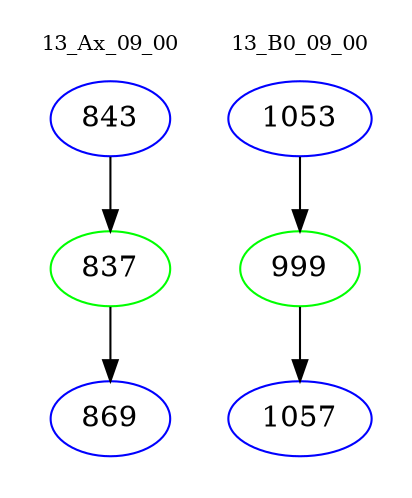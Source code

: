 digraph{
subgraph cluster_0 {
color = white
label = "13_Ax_09_00";
fontsize=10;
T0_843 [label="843", color="blue"]
T0_843 -> T0_837 [color="black"]
T0_837 [label="837", color="green"]
T0_837 -> T0_869 [color="black"]
T0_869 [label="869", color="blue"]
}
subgraph cluster_1 {
color = white
label = "13_B0_09_00";
fontsize=10;
T1_1053 [label="1053", color="blue"]
T1_1053 -> T1_999 [color="black"]
T1_999 [label="999", color="green"]
T1_999 -> T1_1057 [color="black"]
T1_1057 [label="1057", color="blue"]
}
}
